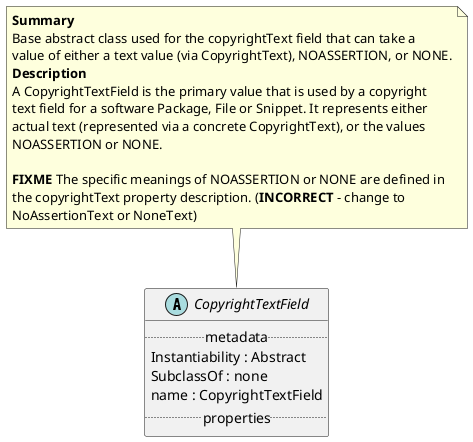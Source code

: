 @startuml
set separator ::
abstract CopyrightTextField {
.. metadata ..
    Instantiability : Abstract
    SubclassOf : none
    name : CopyrightTextField
.. properties ..
}
note top of CopyrightTextField
<b>Summary</b>
Base abstract class used for the copyrightText field that can take a
value of either a text value (via CopyrightText), NOASSERTION, or NONE.
<b>Description</b>
A CopyrightTextField is the primary value that is used by a copyright
text field for a software Package, File or Snippet. It represents either
actual text (represented via a concrete CopyrightText), or the values
NOASSERTION or NONE.

**FIXME** The specific meanings of NOASSERTION or NONE are defined in
the copyrightText property description. (**INCORRECT** - change to
NoAssertionText or NoneText)
end note
@enduml
